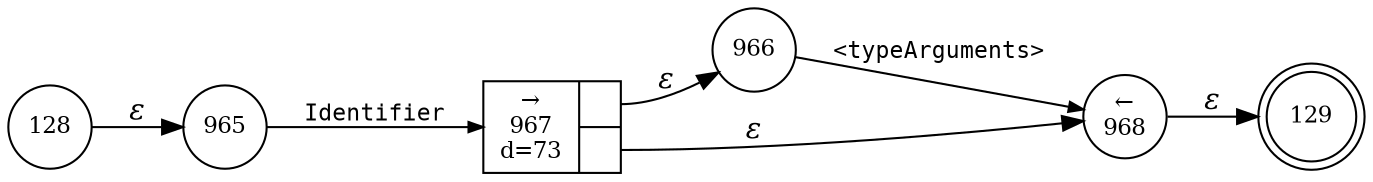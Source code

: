 digraph ATN {
rankdir=LR;
s129[fontsize=11, label="129", shape=doublecircle, fixedsize=true, width=.6];
s128[fontsize=11,label="128", shape=circle, fixedsize=true, width=.55, peripheries=1];
s965[fontsize=11,label="965", shape=circle, fixedsize=true, width=.55, peripheries=1];
s966[fontsize=11,label="966", shape=circle, fixedsize=true, width=.55, peripheries=1];
s967[fontsize=11,label="{&rarr;\n967\nd=73|{<p0>|<p1>}}", shape=record, fixedsize=false, peripheries=1];
s968[fontsize=11,label="&larr;\n968", shape=circle, fixedsize=true, width=.55, peripheries=1];
s128 -> s965 [fontname="Times-Italic", label="&epsilon;"];
s965 -> s967 [fontsize=11, fontname="Courier", arrowsize=.7, label = "Identifier", arrowhead = normal];
s967:p0 -> s966 [fontname="Times-Italic", label="&epsilon;"];
s967:p1 -> s968 [fontname="Times-Italic", label="&epsilon;"];
s966 -> s968 [fontsize=11, fontname="Courier", arrowsize=.7, label = "<typeArguments>", arrowhead = normal];
s968 -> s129 [fontname="Times-Italic", label="&epsilon;"];
}